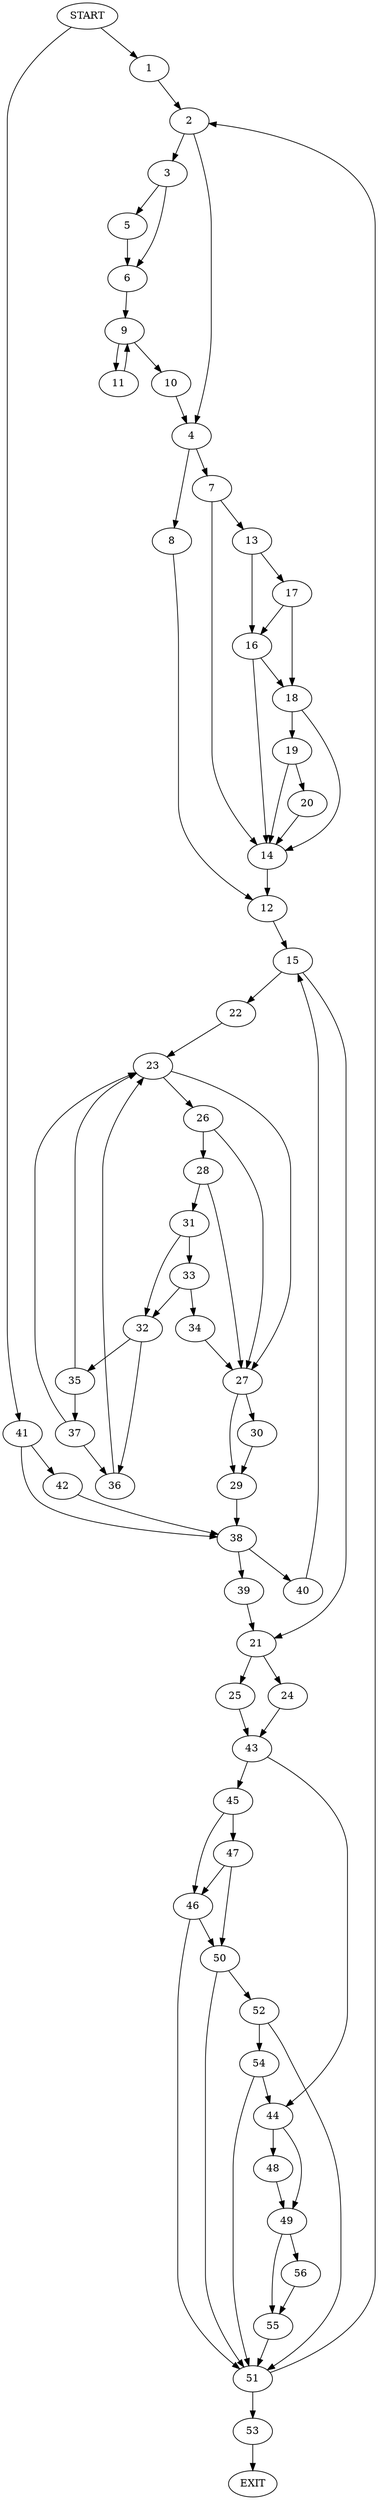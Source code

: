digraph {
0 [label="START"]
57 [label="EXIT"]
0 -> 1
1 -> 2
2 -> 3
2 -> 4
3 -> 5
3 -> 6
4 -> 7
4 -> 8
6 -> 9
5 -> 6
9 -> 10
9 -> 11
11 -> 9
10 -> 4
8 -> 12
7 -> 13
7 -> 14
12 -> 15
14 -> 12
13 -> 16
13 -> 17
17 -> 16
17 -> 18
16 -> 14
16 -> 18
18 -> 14
18 -> 19
19 -> 14
19 -> 20
20 -> 14
15 -> 21
15 -> 22
22 -> 23
21 -> 24
21 -> 25
23 -> 26
23 -> 27
26 -> 28
26 -> 27
27 -> 29
27 -> 30
28 -> 27
28 -> 31
31 -> 32
31 -> 33
33 -> 32
33 -> 34
32 -> 35
32 -> 36
34 -> 27
35 -> 23
35 -> 37
36 -> 23
37 -> 23
37 -> 36
29 -> 38
30 -> 29
38 -> 39
38 -> 40
0 -> 41
41 -> 38
41 -> 42
42 -> 38
40 -> 15
39 -> 21
25 -> 43
24 -> 43
43 -> 44
43 -> 45
45 -> 46
45 -> 47
44 -> 48
44 -> 49
46 -> 50
46 -> 51
47 -> 50
47 -> 46
50 -> 52
50 -> 51
51 -> 2
51 -> 53
52 -> 54
52 -> 51
54 -> 44
54 -> 51
48 -> 49
49 -> 55
49 -> 56
56 -> 55
55 -> 51
53 -> 57
}
